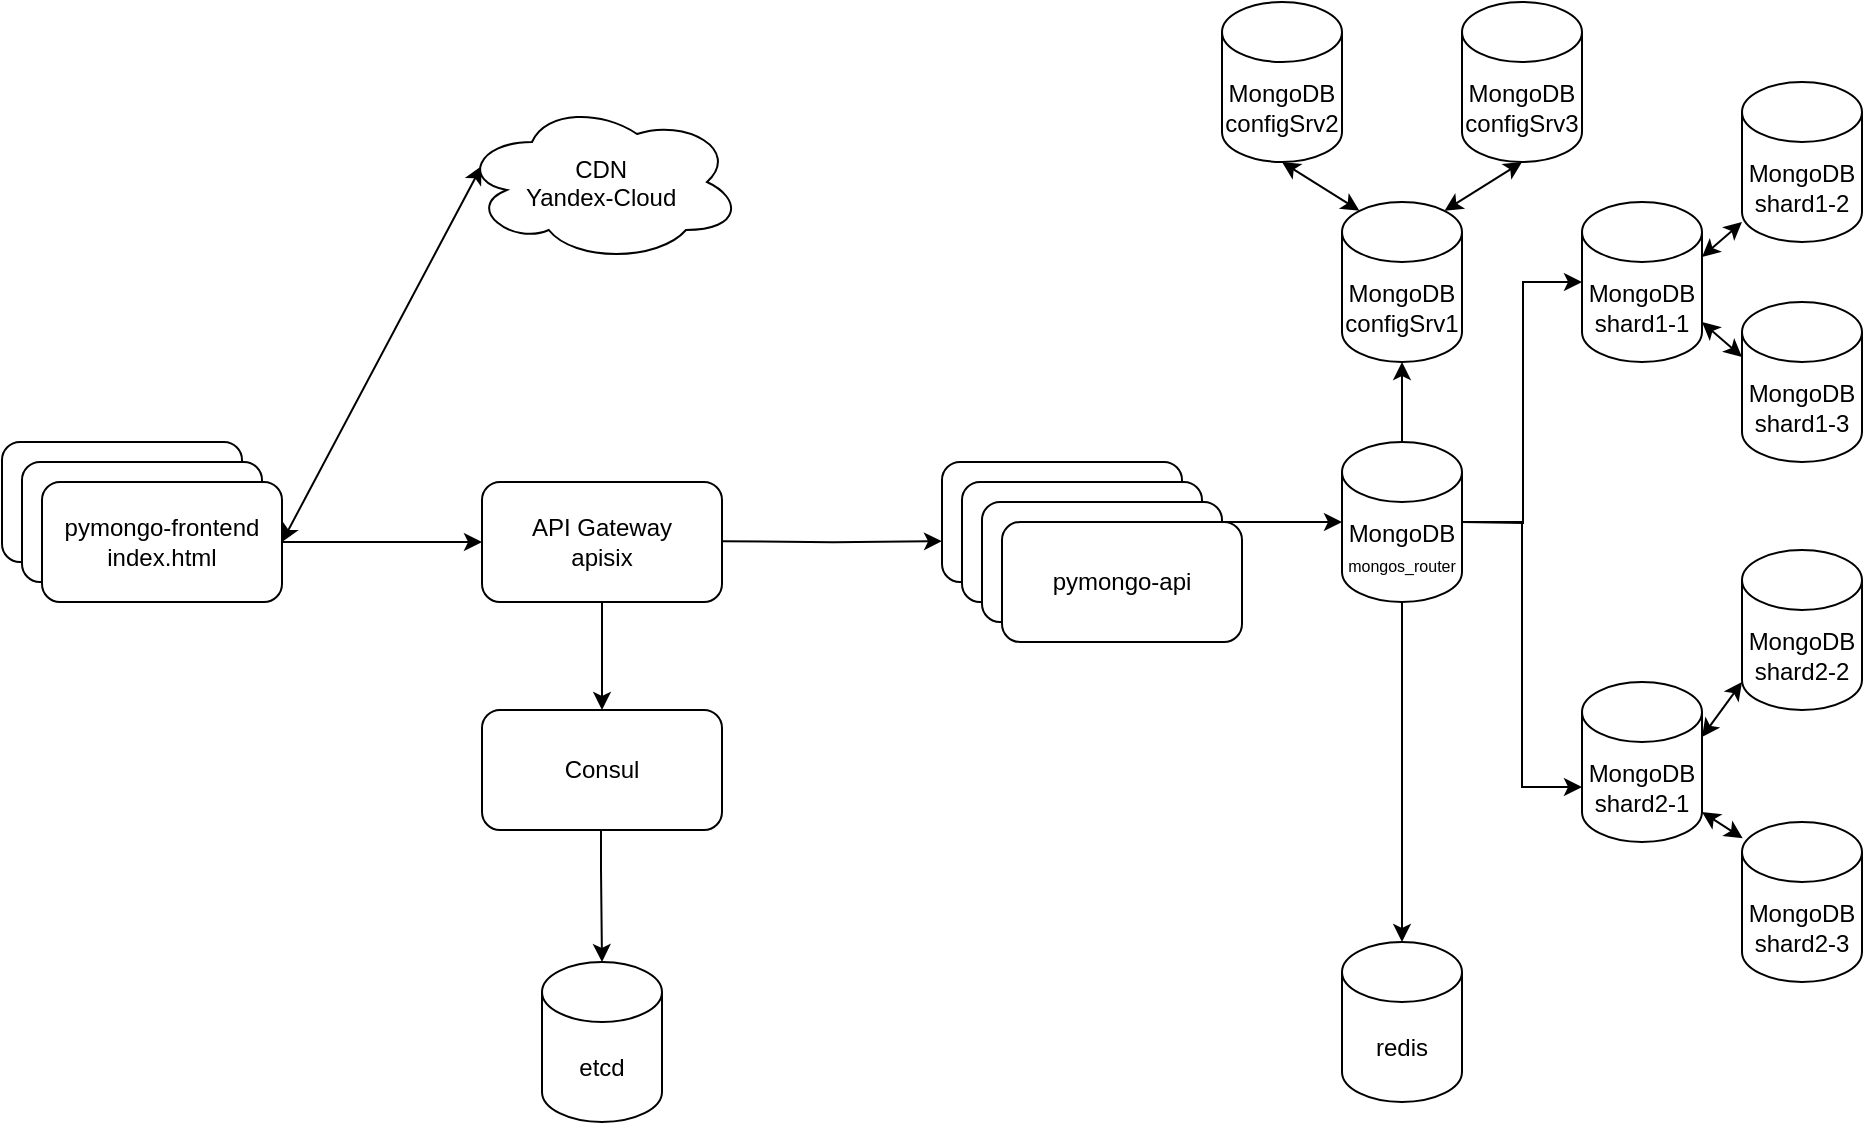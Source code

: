 <mxfile version="26.0.9" pages="6">
  <diagram name="CDN" id="Wh4pv0JTKAftWyQfJWub">
    <mxGraphModel dx="987" dy="585" grid="1" gridSize="10" guides="1" tooltips="1" connect="1" arrows="1" fold="1" page="1" pageScale="1" pageWidth="1169" pageHeight="827" math="0" shadow="0">
      <root>
        <mxCell id="M_vpcquvCH6vw9jncuj6-0" />
        <mxCell id="M_vpcquvCH6vw9jncuj6-1" parent="M_vpcquvCH6vw9jncuj6-0" />
        <mxCell id="M_vpcquvCH6vw9jncuj6-2" value="MongoDB&lt;div&gt;&lt;font style=&quot;font-size: 8px;&quot;&gt;mongos_router&lt;/font&gt;&lt;/div&gt;" style="shape=cylinder3;whiteSpace=wrap;html=1;boundedLbl=1;backgroundOutline=1;size=15;" vertex="1" parent="M_vpcquvCH6vw9jncuj6-1">
          <mxGeometry x="780" y="280" width="60" height="80" as="geometry" />
        </mxCell>
        <mxCell id="M_vpcquvCH6vw9jncuj6-3" value="pymongo-api" style="rounded=1;whiteSpace=wrap;html=1;" vertex="1" parent="M_vpcquvCH6vw9jncuj6-1">
          <mxGeometry x="580" y="290" width="120" height="60" as="geometry" />
        </mxCell>
        <mxCell id="M_vpcquvCH6vw9jncuj6-4" style="edgeStyle=orthogonalEdgeStyle;rounded=0;orthogonalLoop=1;jettySize=auto;html=1;exitX=1;exitY=0.5;exitDx=0;exitDy=0;entryX=0;entryY=0.5;entryDx=0;entryDy=0;entryPerimeter=0;" edge="1" parent="M_vpcquvCH6vw9jncuj6-1" source="M_vpcquvCH6vw9jncuj6-3" target="M_vpcquvCH6vw9jncuj6-2">
          <mxGeometry relative="1" as="geometry" />
        </mxCell>
        <mxCell id="M_vpcquvCH6vw9jncuj6-5" value="MongoDB&lt;div&gt;shard2-1&lt;/div&gt;" style="shape=cylinder3;whiteSpace=wrap;html=1;boundedLbl=1;backgroundOutline=1;size=15;" vertex="1" parent="M_vpcquvCH6vw9jncuj6-1">
          <mxGeometry x="900" y="400" width="60" height="80" as="geometry" />
        </mxCell>
        <mxCell id="M_vpcquvCH6vw9jncuj6-6" value="MongoDB&lt;div&gt;shard1-1&lt;/div&gt;" style="shape=cylinder3;whiteSpace=wrap;html=1;boundedLbl=1;backgroundOutline=1;size=15;" vertex="1" parent="M_vpcquvCH6vw9jncuj6-1">
          <mxGeometry x="900" y="160" width="60" height="80" as="geometry" />
        </mxCell>
        <mxCell id="M_vpcquvCH6vw9jncuj6-7" value="MongoDB&lt;div&gt;configSrv1&lt;/div&gt;" style="shape=cylinder3;whiteSpace=wrap;html=1;boundedLbl=1;backgroundOutline=1;size=15;" vertex="1" parent="M_vpcquvCH6vw9jncuj6-1">
          <mxGeometry x="780" y="160" width="60" height="80" as="geometry" />
        </mxCell>
        <mxCell id="M_vpcquvCH6vw9jncuj6-8" style="edgeStyle=orthogonalEdgeStyle;rounded=0;orthogonalLoop=1;jettySize=auto;html=1;exitX=1;exitY=0.5;exitDx=0;exitDy=0;entryX=0;entryY=0;entryDx=0;entryDy=52.5;entryPerimeter=0;exitPerimeter=0;" edge="1" parent="M_vpcquvCH6vw9jncuj6-1" source="M_vpcquvCH6vw9jncuj6-2" target="M_vpcquvCH6vw9jncuj6-5">
          <mxGeometry relative="1" as="geometry">
            <mxPoint x="830" y="334" as="sourcePoint" />
            <mxPoint x="910" y="334" as="targetPoint" />
          </mxGeometry>
        </mxCell>
        <mxCell id="M_vpcquvCH6vw9jncuj6-9" style="edgeStyle=orthogonalEdgeStyle;rounded=0;orthogonalLoop=1;jettySize=auto;html=1;exitX=1;exitY=0.5;exitDx=0;exitDy=0;entryX=0;entryY=0.5;entryDx=0;entryDy=0;entryPerimeter=0;exitPerimeter=0;" edge="1" parent="M_vpcquvCH6vw9jncuj6-1" target="M_vpcquvCH6vw9jncuj6-6">
          <mxGeometry relative="1" as="geometry">
            <mxPoint x="840" y="320" as="sourcePoint" />
            <mxPoint x="890" y="387" as="targetPoint" />
          </mxGeometry>
        </mxCell>
        <mxCell id="M_vpcquvCH6vw9jncuj6-10" style="edgeStyle=orthogonalEdgeStyle;rounded=0;orthogonalLoop=1;jettySize=auto;html=1;exitX=0.5;exitY=0;exitDx=0;exitDy=0;entryX=0.5;entryY=1;entryDx=0;entryDy=0;entryPerimeter=0;exitPerimeter=0;" edge="1" parent="M_vpcquvCH6vw9jncuj6-1" source="M_vpcquvCH6vw9jncuj6-2" target="M_vpcquvCH6vw9jncuj6-7">
          <mxGeometry relative="1" as="geometry">
            <mxPoint x="820" y="283" as="sourcePoint" />
            <mxPoint x="870" y="350" as="targetPoint" />
          </mxGeometry>
        </mxCell>
        <mxCell id="M_vpcquvCH6vw9jncuj6-11" value="MongoDB&lt;div&gt;shard1-2&lt;/div&gt;" style="shape=cylinder3;whiteSpace=wrap;html=1;boundedLbl=1;backgroundOutline=1;size=15;" vertex="1" parent="M_vpcquvCH6vw9jncuj6-1">
          <mxGeometry x="980" y="100" width="60" height="80" as="geometry" />
        </mxCell>
        <mxCell id="M_vpcquvCH6vw9jncuj6-12" value="MongoDB&lt;div&gt;shard1-3&lt;/div&gt;" style="shape=cylinder3;whiteSpace=wrap;html=1;boundedLbl=1;backgroundOutline=1;size=15;" vertex="1" parent="M_vpcquvCH6vw9jncuj6-1">
          <mxGeometry x="980" y="210" width="60" height="80" as="geometry" />
        </mxCell>
        <mxCell id="M_vpcquvCH6vw9jncuj6-13" value="MongoDB&lt;div&gt;shard2-2&lt;/div&gt;" style="shape=cylinder3;whiteSpace=wrap;html=1;boundedLbl=1;backgroundOutline=1;size=15;" vertex="1" parent="M_vpcquvCH6vw9jncuj6-1">
          <mxGeometry x="980" y="334" width="60" height="80" as="geometry" />
        </mxCell>
        <mxCell id="M_vpcquvCH6vw9jncuj6-14" value="MongoDB&lt;div&gt;shard2-3&lt;/div&gt;" style="shape=cylinder3;whiteSpace=wrap;html=1;boundedLbl=1;backgroundOutline=1;size=15;" vertex="1" parent="M_vpcquvCH6vw9jncuj6-1">
          <mxGeometry x="980" y="470" width="60" height="80" as="geometry" />
        </mxCell>
        <mxCell id="M_vpcquvCH6vw9jncuj6-15" value="MongoDB&lt;div&gt;configSrv2&lt;/div&gt;" style="shape=cylinder3;whiteSpace=wrap;html=1;boundedLbl=1;backgroundOutline=1;size=15;" vertex="1" parent="M_vpcquvCH6vw9jncuj6-1">
          <mxGeometry x="720" y="60" width="60" height="80" as="geometry" />
        </mxCell>
        <mxCell id="M_vpcquvCH6vw9jncuj6-16" value="MongoDB&lt;div&gt;configSrv3&lt;/div&gt;" style="shape=cylinder3;whiteSpace=wrap;html=1;boundedLbl=1;backgroundOutline=1;size=15;" vertex="1" parent="M_vpcquvCH6vw9jncuj6-1">
          <mxGeometry x="840" y="60" width="60" height="80" as="geometry" />
        </mxCell>
        <mxCell id="M_vpcquvCH6vw9jncuj6-17" value="" style="endArrow=classic;startArrow=classic;html=1;rounded=0;exitX=0.855;exitY=0;exitDx=0;exitDy=4.35;exitPerimeter=0;" edge="1" parent="M_vpcquvCH6vw9jncuj6-1" source="M_vpcquvCH6vw9jncuj6-7">
          <mxGeometry width="50" height="50" relative="1" as="geometry">
            <mxPoint x="820" y="190" as="sourcePoint" />
            <mxPoint x="870" y="140" as="targetPoint" />
          </mxGeometry>
        </mxCell>
        <mxCell id="M_vpcquvCH6vw9jncuj6-18" value="" style="endArrow=classic;startArrow=classic;html=1;rounded=0;exitX=0.145;exitY=0;exitDx=0;exitDy=4.35;exitPerimeter=0;" edge="1" parent="M_vpcquvCH6vw9jncuj6-1" source="M_vpcquvCH6vw9jncuj6-7">
          <mxGeometry width="50" height="50" relative="1" as="geometry">
            <mxPoint x="700" y="190" as="sourcePoint" />
            <mxPoint x="750" y="140" as="targetPoint" />
          </mxGeometry>
        </mxCell>
        <mxCell id="M_vpcquvCH6vw9jncuj6-19" value="" style="endArrow=classic;startArrow=classic;html=1;rounded=0;exitX=1;exitY=0;exitDx=0;exitDy=27.5;exitPerimeter=0;entryX=0;entryY=0.875;entryDx=0;entryDy=0;entryPerimeter=0;" edge="1" parent="M_vpcquvCH6vw9jncuj6-1" source="M_vpcquvCH6vw9jncuj6-6" target="M_vpcquvCH6vw9jncuj6-11">
          <mxGeometry width="50" height="50" relative="1" as="geometry">
            <mxPoint x="960" y="210" as="sourcePoint" />
            <mxPoint x="1010" y="160" as="targetPoint" />
          </mxGeometry>
        </mxCell>
        <mxCell id="M_vpcquvCH6vw9jncuj6-20" value="" style="endArrow=classic;startArrow=classic;html=1;rounded=0;exitX=0;exitY=0;exitDx=0;exitDy=27.5;exitPerimeter=0;" edge="1" parent="M_vpcquvCH6vw9jncuj6-1" source="M_vpcquvCH6vw9jncuj6-12">
          <mxGeometry width="50" height="50" relative="1" as="geometry">
            <mxPoint x="910" y="270" as="sourcePoint" />
            <mxPoint x="960" y="220" as="targetPoint" />
          </mxGeometry>
        </mxCell>
        <mxCell id="M_vpcquvCH6vw9jncuj6-21" value="" style="endArrow=classic;startArrow=classic;html=1;rounded=0;exitX=1;exitY=0;exitDx=0;exitDy=27.5;exitPerimeter=0;" edge="1" parent="M_vpcquvCH6vw9jncuj6-1" source="M_vpcquvCH6vw9jncuj6-5">
          <mxGeometry width="50" height="50" relative="1" as="geometry">
            <mxPoint x="930" y="450" as="sourcePoint" />
            <mxPoint x="980" y="400" as="targetPoint" />
          </mxGeometry>
        </mxCell>
        <mxCell id="M_vpcquvCH6vw9jncuj6-22" value="" style="endArrow=classic;startArrow=classic;html=1;rounded=0;exitX=0.006;exitY=0.102;exitDx=0;exitDy=0;exitPerimeter=0;entryX=1;entryY=1;entryDx=0;entryDy=-15;entryPerimeter=0;" edge="1" parent="M_vpcquvCH6vw9jncuj6-1" source="M_vpcquvCH6vw9jncuj6-14" target="M_vpcquvCH6vw9jncuj6-5">
          <mxGeometry width="50" height="50" relative="1" as="geometry">
            <mxPoint x="760" y="360" as="sourcePoint" />
            <mxPoint x="810" y="310" as="targetPoint" />
          </mxGeometry>
        </mxCell>
        <mxCell id="M_vpcquvCH6vw9jncuj6-23" value="redis" style="shape=cylinder3;whiteSpace=wrap;html=1;boundedLbl=1;backgroundOutline=1;size=15;" vertex="1" parent="M_vpcquvCH6vw9jncuj6-1">
          <mxGeometry x="780" y="530" width="60" height="80" as="geometry" />
        </mxCell>
        <mxCell id="M_vpcquvCH6vw9jncuj6-24" value="" style="endArrow=classic;html=1;rounded=0;entryX=0.5;entryY=0;entryDx=0;entryDy=0;entryPerimeter=0;exitX=0.5;exitY=1;exitDx=0;exitDy=0;exitPerimeter=0;" edge="1" parent="M_vpcquvCH6vw9jncuj6-1" source="M_vpcquvCH6vw9jncuj6-2" target="M_vpcquvCH6vw9jncuj6-23">
          <mxGeometry width="50" height="50" relative="1" as="geometry">
            <mxPoint x="730" y="350" as="sourcePoint" />
            <mxPoint x="780" y="300" as="targetPoint" />
          </mxGeometry>
        </mxCell>
        <mxCell id="M_vpcquvCH6vw9jncuj6-25" value="API Gateway&lt;div&gt;apisix&lt;/div&gt;" style="rounded=1;whiteSpace=wrap;html=1;" vertex="1" parent="M_vpcquvCH6vw9jncuj6-1">
          <mxGeometry x="350" y="300" width="120" height="60" as="geometry" />
        </mxCell>
        <mxCell id="M_vpcquvCH6vw9jncuj6-26" value="Consul" style="rounded=1;whiteSpace=wrap;html=1;" vertex="1" parent="M_vpcquvCH6vw9jncuj6-1">
          <mxGeometry x="350" y="414" width="120" height="60" as="geometry" />
        </mxCell>
        <mxCell id="M_vpcquvCH6vw9jncuj6-27" value="etcd" style="shape=cylinder3;whiteSpace=wrap;html=1;boundedLbl=1;backgroundOutline=1;size=15;" vertex="1" parent="M_vpcquvCH6vw9jncuj6-1">
          <mxGeometry x="380" y="540" width="60" height="80" as="geometry" />
        </mxCell>
        <mxCell id="M_vpcquvCH6vw9jncuj6-28" value="" style="endArrow=classic;html=1;rounded=0;entryX=0.5;entryY=0;entryDx=0;entryDy=0;exitX=0.5;exitY=1;exitDx=0;exitDy=0;" edge="1" parent="M_vpcquvCH6vw9jncuj6-1" source="M_vpcquvCH6vw9jncuj6-25" target="M_vpcquvCH6vw9jncuj6-26">
          <mxGeometry width="50" height="50" relative="1" as="geometry">
            <mxPoint x="400" y="360" as="sourcePoint" />
            <mxPoint x="450" y="300" as="targetPoint" />
            <Array as="points">
              <mxPoint x="410" y="370" />
            </Array>
          </mxGeometry>
        </mxCell>
        <mxCell id="M_vpcquvCH6vw9jncuj6-29" value="" style="endArrow=classic;html=1;rounded=0;exitX=0.5;exitY=1;exitDx=0;exitDy=0;entryX=0.5;entryY=0;entryDx=0;entryDy=0;entryPerimeter=0;" edge="1" parent="M_vpcquvCH6vw9jncuj6-1" target="M_vpcquvCH6vw9jncuj6-27">
          <mxGeometry width="50" height="50" relative="1" as="geometry">
            <mxPoint x="409.5" y="474" as="sourcePoint" />
            <mxPoint x="410" y="540" as="targetPoint" />
            <Array as="points">
              <mxPoint x="409.5" y="494" />
            </Array>
          </mxGeometry>
        </mxCell>
        <mxCell id="M_vpcquvCH6vw9jncuj6-30" style="edgeStyle=orthogonalEdgeStyle;rounded=0;orthogonalLoop=1;jettySize=auto;html=1;exitX=1;exitY=0.5;exitDx=0;exitDy=0;entryX=0;entryY=0.66;entryDx=0;entryDy=0;entryPerimeter=0;" edge="1" parent="M_vpcquvCH6vw9jncuj6-1" target="M_vpcquvCH6vw9jncuj6-3">
          <mxGeometry relative="1" as="geometry">
            <mxPoint x="470" y="329.58" as="sourcePoint" />
            <mxPoint x="550" y="329.58" as="targetPoint" />
          </mxGeometry>
        </mxCell>
        <mxCell id="M_vpcquvCH6vw9jncuj6-31" value="pymongo-api" style="rounded=1;whiteSpace=wrap;html=1;" vertex="1" parent="M_vpcquvCH6vw9jncuj6-1">
          <mxGeometry x="590" y="300" width="120" height="60" as="geometry" />
        </mxCell>
        <mxCell id="M_vpcquvCH6vw9jncuj6-32" value="pymongo-api" style="rounded=1;whiteSpace=wrap;html=1;" vertex="1" parent="M_vpcquvCH6vw9jncuj6-1">
          <mxGeometry x="600" y="310" width="120" height="60" as="geometry" />
        </mxCell>
        <mxCell id="M_vpcquvCH6vw9jncuj6-33" value="pymongo-api" style="rounded=1;whiteSpace=wrap;html=1;" vertex="1" parent="M_vpcquvCH6vw9jncuj6-1">
          <mxGeometry x="610" y="320" width="120" height="60" as="geometry" />
        </mxCell>
        <mxCell id="wjGynlQVAQlXT2TAeB5_-0" value="pymongo-frontend&lt;div&gt;index.html&lt;/div&gt;" style="rounded=1;whiteSpace=wrap;html=1;" vertex="1" parent="M_vpcquvCH6vw9jncuj6-1">
          <mxGeometry x="110" y="280" width="120" height="60" as="geometry" />
        </mxCell>
        <mxCell id="wjGynlQVAQlXT2TAeB5_-1" value="pymongo-frontend&lt;div&gt;index.html&lt;/div&gt;" style="rounded=1;whiteSpace=wrap;html=1;" vertex="1" parent="M_vpcquvCH6vw9jncuj6-1">
          <mxGeometry x="120" y="290" width="120" height="60" as="geometry" />
        </mxCell>
        <mxCell id="wjGynlQVAQlXT2TAeB5_-2" value="pymongo-frontend&lt;div&gt;index.html&lt;/div&gt;" style="rounded=1;whiteSpace=wrap;html=1;" vertex="1" parent="M_vpcquvCH6vw9jncuj6-1">
          <mxGeometry x="130" y="300" width="120" height="60" as="geometry" />
        </mxCell>
        <mxCell id="wjGynlQVAQlXT2TAeB5_-4" value="" style="endArrow=classic;html=1;rounded=0;exitX=1;exitY=0.5;exitDx=0;exitDy=0;entryX=0;entryY=0.5;entryDx=0;entryDy=0;" edge="1" parent="M_vpcquvCH6vw9jncuj6-1" source="wjGynlQVAQlXT2TAeB5_-2" target="M_vpcquvCH6vw9jncuj6-25">
          <mxGeometry width="50" height="50" relative="1" as="geometry">
            <mxPoint x="460" y="340" as="sourcePoint" />
            <mxPoint x="510" y="290" as="targetPoint" />
          </mxGeometry>
        </mxCell>
        <mxCell id="wjGynlQVAQlXT2TAeB5_-5" value="" style="endArrow=classic;startArrow=classic;html=1;rounded=0;exitX=1;exitY=0.5;exitDx=0;exitDy=0;entryX=0.07;entryY=0.4;entryDx=0;entryDy=0;entryPerimeter=0;" edge="1" parent="M_vpcquvCH6vw9jncuj6-1" source="wjGynlQVAQlXT2TAeB5_-2" target="wjGynlQVAQlXT2TAeB5_-3">
          <mxGeometry width="50" height="50" relative="1" as="geometry">
            <mxPoint x="460" y="340" as="sourcePoint" />
            <mxPoint x="510" y="290" as="targetPoint" />
          </mxGeometry>
        </mxCell>
        <mxCell id="wjGynlQVAQlXT2TAeB5_-7" value="" style="group" vertex="1" connectable="0" parent="M_vpcquvCH6vw9jncuj6-1">
          <mxGeometry x="340" y="110" width="140" height="80" as="geometry" />
        </mxCell>
        <mxCell id="wjGynlQVAQlXT2TAeB5_-3" value="" style="ellipse;shape=cloud;whiteSpace=wrap;html=1;" vertex="1" parent="wjGynlQVAQlXT2TAeB5_-7">
          <mxGeometry width="140" height="80" as="geometry" />
        </mxCell>
        <UserObject label="&lt;div style=&quot;text-align: center;&quot;&gt;&lt;span style=&quot;background-color: transparent; color: light-dark(rgb(0, 0, 0), rgb(255, 255, 255));&quot;&gt;CDN&lt;/span&gt;&lt;/div&gt;&lt;div style=&quot;text-align: center;&quot;&gt;&lt;span style=&quot;background-color: transparent; color: light-dark(rgb(0, 0, 0), rgb(255, 255, 255));&quot;&gt;Yandex-Cloud&lt;/span&gt;&lt;/div&gt;" link="&lt;span style=&quot;color: rgb(0, 0, 0); font-family: Helvetica; font-size: 12px; font-style: normal; font-variant-ligatures: normal; font-variant-caps: normal; font-weight: 400; letter-spacing: normal; orphans: 2; text-align: center; text-indent: 0px; text-transform: none; widows: 2; word-spacing: 0px; -webkit-text-stroke-width: 0px; white-space: normal; background-color: rgb(251, 251, 251); text-decoration-thickness: initial; text-decoration-style: initial; text-decoration-color: initial; display: inline !important; float: none;&quot;&gt;pymongo-frontend&lt;/span&gt;&lt;div style=&quot;forced-color-adjust: none; color: rgb(0, 0, 0); font-family: Helvetica; font-size: 12px; font-style: normal; font-variant-ligatures: normal; font-variant-caps: normal; font-weight: 400; letter-spacing: normal; orphans: 2; text-align: center; text-indent: 0px; text-transform: none; widows: 2; word-spacing: 0px; -webkit-text-stroke-width: 0px; white-space: normal; background-color: rgb(251, 251, 251); text-decoration-thickness: initial; text-decoration-style: initial; text-decoration-color: initial;&quot;&gt;index.html&lt;/div&gt;" id="wjGynlQVAQlXT2TAeB5_-6">
          <mxCell style="text;whiteSpace=wrap;html=1;" vertex="1" parent="wjGynlQVAQlXT2TAeB5_-7">
            <mxGeometry x="30" y="20" width="80" height="40" as="geometry" />
          </mxCell>
        </UserObject>
      </root>
    </mxGraphModel>
  </diagram>
  <diagram name="Service Discovery" id="_5Rs3kJksVmh_AKHZ-GS">
    <mxGraphModel dx="863" dy="512" grid="1" gridSize="10" guides="1" tooltips="1" connect="1" arrows="1" fold="1" page="1" pageScale="1" pageWidth="1169" pageHeight="827" math="0" shadow="0">
      <root>
        <mxCell id="-PUA_04Tipyhy5z-k6bV-0" />
        <mxCell id="-PUA_04Tipyhy5z-k6bV-1" parent="-PUA_04Tipyhy5z-k6bV-0" />
        <mxCell id="-PUA_04Tipyhy5z-k6bV-2" value="MongoDB&lt;div&gt;&lt;font style=&quot;font-size: 8px;&quot;&gt;mongos_router&lt;/font&gt;&lt;/div&gt;" style="shape=cylinder3;whiteSpace=wrap;html=1;boundedLbl=1;backgroundOutline=1;size=15;" vertex="1" parent="-PUA_04Tipyhy5z-k6bV-1">
          <mxGeometry x="560" y="280" width="60" height="80" as="geometry" />
        </mxCell>
        <mxCell id="-PUA_04Tipyhy5z-k6bV-3" value="pymongo-api" style="rounded=1;whiteSpace=wrap;html=1;" vertex="1" parent="-PUA_04Tipyhy5z-k6bV-1">
          <mxGeometry x="360" y="290" width="120" height="60" as="geometry" />
        </mxCell>
        <mxCell id="-PUA_04Tipyhy5z-k6bV-4" style="edgeStyle=orthogonalEdgeStyle;rounded=0;orthogonalLoop=1;jettySize=auto;html=1;exitX=1;exitY=0.5;exitDx=0;exitDy=0;entryX=0;entryY=0.5;entryDx=0;entryDy=0;entryPerimeter=0;" edge="1" parent="-PUA_04Tipyhy5z-k6bV-1" source="-PUA_04Tipyhy5z-k6bV-3" target="-PUA_04Tipyhy5z-k6bV-2">
          <mxGeometry relative="1" as="geometry" />
        </mxCell>
        <mxCell id="-PUA_04Tipyhy5z-k6bV-5" value="MongoDB&lt;div&gt;shard2-1&lt;/div&gt;" style="shape=cylinder3;whiteSpace=wrap;html=1;boundedLbl=1;backgroundOutline=1;size=15;" vertex="1" parent="-PUA_04Tipyhy5z-k6bV-1">
          <mxGeometry x="680" y="400" width="60" height="80" as="geometry" />
        </mxCell>
        <mxCell id="-PUA_04Tipyhy5z-k6bV-6" value="MongoDB&lt;div&gt;shard1-1&lt;/div&gt;" style="shape=cylinder3;whiteSpace=wrap;html=1;boundedLbl=1;backgroundOutline=1;size=15;" vertex="1" parent="-PUA_04Tipyhy5z-k6bV-1">
          <mxGeometry x="680" y="160" width="60" height="80" as="geometry" />
        </mxCell>
        <mxCell id="-PUA_04Tipyhy5z-k6bV-7" value="MongoDB&lt;div&gt;configSrv1&lt;/div&gt;" style="shape=cylinder3;whiteSpace=wrap;html=1;boundedLbl=1;backgroundOutline=1;size=15;" vertex="1" parent="-PUA_04Tipyhy5z-k6bV-1">
          <mxGeometry x="560" y="160" width="60" height="80" as="geometry" />
        </mxCell>
        <mxCell id="-PUA_04Tipyhy5z-k6bV-8" style="edgeStyle=orthogonalEdgeStyle;rounded=0;orthogonalLoop=1;jettySize=auto;html=1;exitX=1;exitY=0.5;exitDx=0;exitDy=0;entryX=0;entryY=0;entryDx=0;entryDy=52.5;entryPerimeter=0;exitPerimeter=0;" edge="1" parent="-PUA_04Tipyhy5z-k6bV-1" source="-PUA_04Tipyhy5z-k6bV-2" target="-PUA_04Tipyhy5z-k6bV-5">
          <mxGeometry relative="1" as="geometry">
            <mxPoint x="610" y="334" as="sourcePoint" />
            <mxPoint x="690" y="334" as="targetPoint" />
          </mxGeometry>
        </mxCell>
        <mxCell id="-PUA_04Tipyhy5z-k6bV-9" style="edgeStyle=orthogonalEdgeStyle;rounded=0;orthogonalLoop=1;jettySize=auto;html=1;exitX=1;exitY=0.5;exitDx=0;exitDy=0;entryX=0;entryY=0.5;entryDx=0;entryDy=0;entryPerimeter=0;exitPerimeter=0;" edge="1" parent="-PUA_04Tipyhy5z-k6bV-1" target="-PUA_04Tipyhy5z-k6bV-6">
          <mxGeometry relative="1" as="geometry">
            <mxPoint x="620" y="320" as="sourcePoint" />
            <mxPoint x="670" y="387" as="targetPoint" />
          </mxGeometry>
        </mxCell>
        <mxCell id="-PUA_04Tipyhy5z-k6bV-10" style="edgeStyle=orthogonalEdgeStyle;rounded=0;orthogonalLoop=1;jettySize=auto;html=1;exitX=0.5;exitY=0;exitDx=0;exitDy=0;entryX=0.5;entryY=1;entryDx=0;entryDy=0;entryPerimeter=0;exitPerimeter=0;" edge="1" parent="-PUA_04Tipyhy5z-k6bV-1" source="-PUA_04Tipyhy5z-k6bV-2" target="-PUA_04Tipyhy5z-k6bV-7">
          <mxGeometry relative="1" as="geometry">
            <mxPoint x="600" y="283" as="sourcePoint" />
            <mxPoint x="650" y="350" as="targetPoint" />
          </mxGeometry>
        </mxCell>
        <mxCell id="-PUA_04Tipyhy5z-k6bV-11" value="MongoDB&lt;div&gt;shard1-2&lt;/div&gt;" style="shape=cylinder3;whiteSpace=wrap;html=1;boundedLbl=1;backgroundOutline=1;size=15;" vertex="1" parent="-PUA_04Tipyhy5z-k6bV-1">
          <mxGeometry x="760" y="100" width="60" height="80" as="geometry" />
        </mxCell>
        <mxCell id="-PUA_04Tipyhy5z-k6bV-12" value="MongoDB&lt;div&gt;shard1-3&lt;/div&gt;" style="shape=cylinder3;whiteSpace=wrap;html=1;boundedLbl=1;backgroundOutline=1;size=15;" vertex="1" parent="-PUA_04Tipyhy5z-k6bV-1">
          <mxGeometry x="760" y="210" width="60" height="80" as="geometry" />
        </mxCell>
        <mxCell id="-PUA_04Tipyhy5z-k6bV-13" value="MongoDB&lt;div&gt;shard2-2&lt;/div&gt;" style="shape=cylinder3;whiteSpace=wrap;html=1;boundedLbl=1;backgroundOutline=1;size=15;" vertex="1" parent="-PUA_04Tipyhy5z-k6bV-1">
          <mxGeometry x="760" y="334" width="60" height="80" as="geometry" />
        </mxCell>
        <mxCell id="-PUA_04Tipyhy5z-k6bV-14" value="MongoDB&lt;div&gt;shard2-3&lt;/div&gt;" style="shape=cylinder3;whiteSpace=wrap;html=1;boundedLbl=1;backgroundOutline=1;size=15;" vertex="1" parent="-PUA_04Tipyhy5z-k6bV-1">
          <mxGeometry x="760" y="470" width="60" height="80" as="geometry" />
        </mxCell>
        <mxCell id="-PUA_04Tipyhy5z-k6bV-15" value="MongoDB&lt;div&gt;configSrv2&lt;/div&gt;" style="shape=cylinder3;whiteSpace=wrap;html=1;boundedLbl=1;backgroundOutline=1;size=15;" vertex="1" parent="-PUA_04Tipyhy5z-k6bV-1">
          <mxGeometry x="500" y="60" width="60" height="80" as="geometry" />
        </mxCell>
        <mxCell id="-PUA_04Tipyhy5z-k6bV-16" value="MongoDB&lt;div&gt;configSrv3&lt;/div&gt;" style="shape=cylinder3;whiteSpace=wrap;html=1;boundedLbl=1;backgroundOutline=1;size=15;" vertex="1" parent="-PUA_04Tipyhy5z-k6bV-1">
          <mxGeometry x="620" y="60" width="60" height="80" as="geometry" />
        </mxCell>
        <mxCell id="-PUA_04Tipyhy5z-k6bV-17" value="" style="endArrow=classic;startArrow=classic;html=1;rounded=0;exitX=0.855;exitY=0;exitDx=0;exitDy=4.35;exitPerimeter=0;" edge="1" parent="-PUA_04Tipyhy5z-k6bV-1" source="-PUA_04Tipyhy5z-k6bV-7">
          <mxGeometry width="50" height="50" relative="1" as="geometry">
            <mxPoint x="600" y="190" as="sourcePoint" />
            <mxPoint x="650" y="140" as="targetPoint" />
          </mxGeometry>
        </mxCell>
        <mxCell id="-PUA_04Tipyhy5z-k6bV-18" value="" style="endArrow=classic;startArrow=classic;html=1;rounded=0;exitX=0.145;exitY=0;exitDx=0;exitDy=4.35;exitPerimeter=0;" edge="1" parent="-PUA_04Tipyhy5z-k6bV-1" source="-PUA_04Tipyhy5z-k6bV-7">
          <mxGeometry width="50" height="50" relative="1" as="geometry">
            <mxPoint x="480" y="190" as="sourcePoint" />
            <mxPoint x="530" y="140" as="targetPoint" />
          </mxGeometry>
        </mxCell>
        <mxCell id="-PUA_04Tipyhy5z-k6bV-19" value="" style="endArrow=classic;startArrow=classic;html=1;rounded=0;exitX=1;exitY=0;exitDx=0;exitDy=27.5;exitPerimeter=0;entryX=0;entryY=0.875;entryDx=0;entryDy=0;entryPerimeter=0;" edge="1" parent="-PUA_04Tipyhy5z-k6bV-1" source="-PUA_04Tipyhy5z-k6bV-6" target="-PUA_04Tipyhy5z-k6bV-11">
          <mxGeometry width="50" height="50" relative="1" as="geometry">
            <mxPoint x="740" y="210" as="sourcePoint" />
            <mxPoint x="790" y="160" as="targetPoint" />
          </mxGeometry>
        </mxCell>
        <mxCell id="-PUA_04Tipyhy5z-k6bV-20" value="" style="endArrow=classic;startArrow=classic;html=1;rounded=0;exitX=0;exitY=0;exitDx=0;exitDy=27.5;exitPerimeter=0;" edge="1" parent="-PUA_04Tipyhy5z-k6bV-1" source="-PUA_04Tipyhy5z-k6bV-12">
          <mxGeometry width="50" height="50" relative="1" as="geometry">
            <mxPoint x="690" y="270" as="sourcePoint" />
            <mxPoint x="740" y="220" as="targetPoint" />
          </mxGeometry>
        </mxCell>
        <mxCell id="-PUA_04Tipyhy5z-k6bV-21" value="" style="endArrow=classic;startArrow=classic;html=1;rounded=0;exitX=1;exitY=0;exitDx=0;exitDy=27.5;exitPerimeter=0;" edge="1" parent="-PUA_04Tipyhy5z-k6bV-1" source="-PUA_04Tipyhy5z-k6bV-5">
          <mxGeometry width="50" height="50" relative="1" as="geometry">
            <mxPoint x="710" y="450" as="sourcePoint" />
            <mxPoint x="760" y="400" as="targetPoint" />
          </mxGeometry>
        </mxCell>
        <mxCell id="-PUA_04Tipyhy5z-k6bV-22" value="" style="endArrow=classic;startArrow=classic;html=1;rounded=0;exitX=0.006;exitY=0.102;exitDx=0;exitDy=0;exitPerimeter=0;entryX=1;entryY=1;entryDx=0;entryDy=-15;entryPerimeter=0;" edge="1" parent="-PUA_04Tipyhy5z-k6bV-1" source="-PUA_04Tipyhy5z-k6bV-14" target="-PUA_04Tipyhy5z-k6bV-5">
          <mxGeometry width="50" height="50" relative="1" as="geometry">
            <mxPoint x="540" y="360" as="sourcePoint" />
            <mxPoint x="590" y="310" as="targetPoint" />
          </mxGeometry>
        </mxCell>
        <mxCell id="-PUA_04Tipyhy5z-k6bV-23" value="redis" style="shape=cylinder3;whiteSpace=wrap;html=1;boundedLbl=1;backgroundOutline=1;size=15;" vertex="1" parent="-PUA_04Tipyhy5z-k6bV-1">
          <mxGeometry x="560" y="530" width="60" height="80" as="geometry" />
        </mxCell>
        <mxCell id="-PUA_04Tipyhy5z-k6bV-24" value="" style="endArrow=classic;html=1;rounded=0;entryX=0.5;entryY=0;entryDx=0;entryDy=0;entryPerimeter=0;exitX=0.5;exitY=1;exitDx=0;exitDy=0;exitPerimeter=0;" edge="1" parent="-PUA_04Tipyhy5z-k6bV-1" source="-PUA_04Tipyhy5z-k6bV-2" target="-PUA_04Tipyhy5z-k6bV-23">
          <mxGeometry width="50" height="50" relative="1" as="geometry">
            <mxPoint x="510" y="350" as="sourcePoint" />
            <mxPoint x="560" y="300" as="targetPoint" />
          </mxGeometry>
        </mxCell>
        <mxCell id="vRYMN1y86PATM7v1Qg3P-0" value="API Gateway&lt;div&gt;apisix&lt;/div&gt;" style="rounded=1;whiteSpace=wrap;html=1;" vertex="1" parent="-PUA_04Tipyhy5z-k6bV-1">
          <mxGeometry x="130" y="300" width="120" height="60" as="geometry" />
        </mxCell>
        <mxCell id="vRYMN1y86PATM7v1Qg3P-1" value="Consul" style="rounded=1;whiteSpace=wrap;html=1;" vertex="1" parent="-PUA_04Tipyhy5z-k6bV-1">
          <mxGeometry x="130" y="414" width="120" height="60" as="geometry" />
        </mxCell>
        <mxCell id="vRYMN1y86PATM7v1Qg3P-3" value="etcd" style="shape=cylinder3;whiteSpace=wrap;html=1;boundedLbl=1;backgroundOutline=1;size=15;" vertex="1" parent="-PUA_04Tipyhy5z-k6bV-1">
          <mxGeometry x="160" y="540" width="60" height="80" as="geometry" />
        </mxCell>
        <mxCell id="vRYMN1y86PATM7v1Qg3P-4" value="" style="endArrow=classic;html=1;rounded=0;entryX=0.5;entryY=0;entryDx=0;entryDy=0;exitX=0.5;exitY=1;exitDx=0;exitDy=0;" edge="1" parent="-PUA_04Tipyhy5z-k6bV-1" source="vRYMN1y86PATM7v1Qg3P-0" target="vRYMN1y86PATM7v1Qg3P-1">
          <mxGeometry width="50" height="50" relative="1" as="geometry">
            <mxPoint x="180" y="360" as="sourcePoint" />
            <mxPoint x="230" y="300" as="targetPoint" />
            <Array as="points">
              <mxPoint x="190" y="370" />
            </Array>
          </mxGeometry>
        </mxCell>
        <mxCell id="vRYMN1y86PATM7v1Qg3P-5" value="" style="endArrow=classic;html=1;rounded=0;exitX=0.5;exitY=1;exitDx=0;exitDy=0;entryX=0.5;entryY=0;entryDx=0;entryDy=0;entryPerimeter=0;" edge="1" parent="-PUA_04Tipyhy5z-k6bV-1" target="vRYMN1y86PATM7v1Qg3P-3">
          <mxGeometry width="50" height="50" relative="1" as="geometry">
            <mxPoint x="189.5" y="474" as="sourcePoint" />
            <mxPoint x="190" y="540" as="targetPoint" />
            <Array as="points">
              <mxPoint x="189.5" y="494" />
            </Array>
          </mxGeometry>
        </mxCell>
        <mxCell id="vRYMN1y86PATM7v1Qg3P-6" style="edgeStyle=orthogonalEdgeStyle;rounded=0;orthogonalLoop=1;jettySize=auto;html=1;exitX=1;exitY=0.5;exitDx=0;exitDy=0;entryX=0;entryY=0.66;entryDx=0;entryDy=0;entryPerimeter=0;" edge="1" parent="-PUA_04Tipyhy5z-k6bV-1" target="-PUA_04Tipyhy5z-k6bV-3">
          <mxGeometry relative="1" as="geometry">
            <mxPoint x="250" y="329.58" as="sourcePoint" />
            <mxPoint x="330" y="329.58" as="targetPoint" />
          </mxGeometry>
        </mxCell>
        <mxCell id="vRYMN1y86PATM7v1Qg3P-7" value="pymongo-api" style="rounded=1;whiteSpace=wrap;html=1;" vertex="1" parent="-PUA_04Tipyhy5z-k6bV-1">
          <mxGeometry x="370" y="300" width="120" height="60" as="geometry" />
        </mxCell>
        <mxCell id="vRYMN1y86PATM7v1Qg3P-8" value="pymongo-api" style="rounded=1;whiteSpace=wrap;html=1;" vertex="1" parent="-PUA_04Tipyhy5z-k6bV-1">
          <mxGeometry x="380" y="310" width="120" height="60" as="geometry" />
        </mxCell>
        <mxCell id="vRYMN1y86PATM7v1Qg3P-9" value="pymongo-api" style="rounded=1;whiteSpace=wrap;html=1;" vertex="1" parent="-PUA_04Tipyhy5z-k6bV-1">
          <mxGeometry x="390" y="320" width="120" height="60" as="geometry" />
        </mxCell>
      </root>
    </mxGraphModel>
  </diagram>
  <diagram name="sharding+replica+cache" id="j2NIFTEPr7IfbGyqnDDj">
    <mxGraphModel dx="600" dy="359" grid="1" gridSize="10" guides="1" tooltips="1" connect="1" arrows="1" fold="1" page="1" pageScale="1" pageWidth="1169" pageHeight="827" math="0" shadow="0">
      <root>
        <mxCell id="_dbxYW1ZDYY3b-8lYSyd-0" />
        <mxCell id="_dbxYW1ZDYY3b-8lYSyd-1" parent="_dbxYW1ZDYY3b-8lYSyd-0" />
        <mxCell id="_dbxYW1ZDYY3b-8lYSyd-2" value="MongoDB&lt;div&gt;&lt;font style=&quot;font-size: 8px;&quot;&gt;mongos_router&lt;/font&gt;&lt;/div&gt;" style="shape=cylinder3;whiteSpace=wrap;html=1;boundedLbl=1;backgroundOutline=1;size=15;" parent="_dbxYW1ZDYY3b-8lYSyd-1" vertex="1">
          <mxGeometry x="560" y="280" width="60" height="80" as="geometry" />
        </mxCell>
        <mxCell id="_dbxYW1ZDYY3b-8lYSyd-3" value="pymongo-api" style="rounded=1;whiteSpace=wrap;html=1;" parent="_dbxYW1ZDYY3b-8lYSyd-1" vertex="1">
          <mxGeometry x="360" y="290" width="120" height="60" as="geometry" />
        </mxCell>
        <mxCell id="_dbxYW1ZDYY3b-8lYSyd-4" style="edgeStyle=orthogonalEdgeStyle;rounded=0;orthogonalLoop=1;jettySize=auto;html=1;exitX=1;exitY=0.5;exitDx=0;exitDy=0;entryX=0;entryY=0.5;entryDx=0;entryDy=0;entryPerimeter=0;" parent="_dbxYW1ZDYY3b-8lYSyd-1" source="_dbxYW1ZDYY3b-8lYSyd-3" target="_dbxYW1ZDYY3b-8lYSyd-2" edge="1">
          <mxGeometry relative="1" as="geometry" />
        </mxCell>
        <mxCell id="_dbxYW1ZDYY3b-8lYSyd-5" value="MongoDB&lt;div&gt;shard2-1&lt;/div&gt;" style="shape=cylinder3;whiteSpace=wrap;html=1;boundedLbl=1;backgroundOutline=1;size=15;" parent="_dbxYW1ZDYY3b-8lYSyd-1" vertex="1">
          <mxGeometry x="680" y="400" width="60" height="80" as="geometry" />
        </mxCell>
        <mxCell id="_dbxYW1ZDYY3b-8lYSyd-6" value="MongoDB&lt;div&gt;shard1-1&lt;/div&gt;" style="shape=cylinder3;whiteSpace=wrap;html=1;boundedLbl=1;backgroundOutline=1;size=15;" parent="_dbxYW1ZDYY3b-8lYSyd-1" vertex="1">
          <mxGeometry x="680" y="160" width="60" height="80" as="geometry" />
        </mxCell>
        <mxCell id="_dbxYW1ZDYY3b-8lYSyd-7" value="MongoDB&lt;div&gt;configSrv1&lt;/div&gt;" style="shape=cylinder3;whiteSpace=wrap;html=1;boundedLbl=1;backgroundOutline=1;size=15;" parent="_dbxYW1ZDYY3b-8lYSyd-1" vertex="1">
          <mxGeometry x="560" y="160" width="60" height="80" as="geometry" />
        </mxCell>
        <mxCell id="_dbxYW1ZDYY3b-8lYSyd-8" style="edgeStyle=orthogonalEdgeStyle;rounded=0;orthogonalLoop=1;jettySize=auto;html=1;exitX=1;exitY=0.5;exitDx=0;exitDy=0;entryX=0;entryY=0;entryDx=0;entryDy=52.5;entryPerimeter=0;exitPerimeter=0;" parent="_dbxYW1ZDYY3b-8lYSyd-1" source="_dbxYW1ZDYY3b-8lYSyd-2" target="_dbxYW1ZDYY3b-8lYSyd-5" edge="1">
          <mxGeometry relative="1" as="geometry">
            <mxPoint x="610" y="334" as="sourcePoint" />
            <mxPoint x="690" y="334" as="targetPoint" />
          </mxGeometry>
        </mxCell>
        <mxCell id="_dbxYW1ZDYY3b-8lYSyd-9" style="edgeStyle=orthogonalEdgeStyle;rounded=0;orthogonalLoop=1;jettySize=auto;html=1;exitX=1;exitY=0.5;exitDx=0;exitDy=0;entryX=0;entryY=0.5;entryDx=0;entryDy=0;entryPerimeter=0;exitPerimeter=0;" parent="_dbxYW1ZDYY3b-8lYSyd-1" target="_dbxYW1ZDYY3b-8lYSyd-6" edge="1">
          <mxGeometry relative="1" as="geometry">
            <mxPoint x="620" y="320" as="sourcePoint" />
            <mxPoint x="670" y="387" as="targetPoint" />
          </mxGeometry>
        </mxCell>
        <mxCell id="_dbxYW1ZDYY3b-8lYSyd-10" style="edgeStyle=orthogonalEdgeStyle;rounded=0;orthogonalLoop=1;jettySize=auto;html=1;exitX=0.5;exitY=0;exitDx=0;exitDy=0;entryX=0.5;entryY=1;entryDx=0;entryDy=0;entryPerimeter=0;exitPerimeter=0;" parent="_dbxYW1ZDYY3b-8lYSyd-1" source="_dbxYW1ZDYY3b-8lYSyd-2" target="_dbxYW1ZDYY3b-8lYSyd-7" edge="1">
          <mxGeometry relative="1" as="geometry">
            <mxPoint x="600" y="283" as="sourcePoint" />
            <mxPoint x="650" y="350" as="targetPoint" />
          </mxGeometry>
        </mxCell>
        <mxCell id="_dbxYW1ZDYY3b-8lYSyd-11" value="MongoDB&lt;div&gt;shard1-2&lt;/div&gt;" style="shape=cylinder3;whiteSpace=wrap;html=1;boundedLbl=1;backgroundOutline=1;size=15;" parent="_dbxYW1ZDYY3b-8lYSyd-1" vertex="1">
          <mxGeometry x="760" y="100" width="60" height="80" as="geometry" />
        </mxCell>
        <mxCell id="_dbxYW1ZDYY3b-8lYSyd-12" value="MongoDB&lt;div&gt;shard1-3&lt;/div&gt;" style="shape=cylinder3;whiteSpace=wrap;html=1;boundedLbl=1;backgroundOutline=1;size=15;" parent="_dbxYW1ZDYY3b-8lYSyd-1" vertex="1">
          <mxGeometry x="760" y="210" width="60" height="80" as="geometry" />
        </mxCell>
        <mxCell id="_dbxYW1ZDYY3b-8lYSyd-13" value="MongoDB&lt;div&gt;shard2-2&lt;/div&gt;" style="shape=cylinder3;whiteSpace=wrap;html=1;boundedLbl=1;backgroundOutline=1;size=15;" parent="_dbxYW1ZDYY3b-8lYSyd-1" vertex="1">
          <mxGeometry x="760" y="334" width="60" height="80" as="geometry" />
        </mxCell>
        <mxCell id="_dbxYW1ZDYY3b-8lYSyd-14" value="MongoDB&lt;div&gt;shard2-3&lt;/div&gt;" style="shape=cylinder3;whiteSpace=wrap;html=1;boundedLbl=1;backgroundOutline=1;size=15;" parent="_dbxYW1ZDYY3b-8lYSyd-1" vertex="1">
          <mxGeometry x="760" y="470" width="60" height="80" as="geometry" />
        </mxCell>
        <mxCell id="_dbxYW1ZDYY3b-8lYSyd-15" value="MongoDB&lt;div&gt;configSrv2&lt;/div&gt;" style="shape=cylinder3;whiteSpace=wrap;html=1;boundedLbl=1;backgroundOutline=1;size=15;" parent="_dbxYW1ZDYY3b-8lYSyd-1" vertex="1">
          <mxGeometry x="500" y="60" width="60" height="80" as="geometry" />
        </mxCell>
        <mxCell id="_dbxYW1ZDYY3b-8lYSyd-16" value="MongoDB&lt;div&gt;configSrv3&lt;/div&gt;" style="shape=cylinder3;whiteSpace=wrap;html=1;boundedLbl=1;backgroundOutline=1;size=15;" parent="_dbxYW1ZDYY3b-8lYSyd-1" vertex="1">
          <mxGeometry x="620" y="60" width="60" height="80" as="geometry" />
        </mxCell>
        <mxCell id="_dbxYW1ZDYY3b-8lYSyd-17" value="" style="endArrow=classic;startArrow=classic;html=1;rounded=0;exitX=0.855;exitY=0;exitDx=0;exitDy=4.35;exitPerimeter=0;" parent="_dbxYW1ZDYY3b-8lYSyd-1" source="_dbxYW1ZDYY3b-8lYSyd-7" edge="1">
          <mxGeometry width="50" height="50" relative="1" as="geometry">
            <mxPoint x="600" y="190" as="sourcePoint" />
            <mxPoint x="650" y="140" as="targetPoint" />
          </mxGeometry>
        </mxCell>
        <mxCell id="_dbxYW1ZDYY3b-8lYSyd-18" value="" style="endArrow=classic;startArrow=classic;html=1;rounded=0;exitX=0.145;exitY=0;exitDx=0;exitDy=4.35;exitPerimeter=0;" parent="_dbxYW1ZDYY3b-8lYSyd-1" source="_dbxYW1ZDYY3b-8lYSyd-7" edge="1">
          <mxGeometry width="50" height="50" relative="1" as="geometry">
            <mxPoint x="480" y="190" as="sourcePoint" />
            <mxPoint x="530" y="140" as="targetPoint" />
          </mxGeometry>
        </mxCell>
        <mxCell id="_dbxYW1ZDYY3b-8lYSyd-19" value="" style="endArrow=classic;startArrow=classic;html=1;rounded=0;exitX=1;exitY=0;exitDx=0;exitDy=27.5;exitPerimeter=0;entryX=0;entryY=0.875;entryDx=0;entryDy=0;entryPerimeter=0;" parent="_dbxYW1ZDYY3b-8lYSyd-1" source="_dbxYW1ZDYY3b-8lYSyd-6" target="_dbxYW1ZDYY3b-8lYSyd-11" edge="1">
          <mxGeometry width="50" height="50" relative="1" as="geometry">
            <mxPoint x="740" y="210" as="sourcePoint" />
            <mxPoint x="790" y="160" as="targetPoint" />
          </mxGeometry>
        </mxCell>
        <mxCell id="_dbxYW1ZDYY3b-8lYSyd-20" value="" style="endArrow=classic;startArrow=classic;html=1;rounded=0;exitX=0;exitY=0;exitDx=0;exitDy=27.5;exitPerimeter=0;" parent="_dbxYW1ZDYY3b-8lYSyd-1" source="_dbxYW1ZDYY3b-8lYSyd-12" edge="1">
          <mxGeometry width="50" height="50" relative="1" as="geometry">
            <mxPoint x="690" y="270" as="sourcePoint" />
            <mxPoint x="740" y="220" as="targetPoint" />
          </mxGeometry>
        </mxCell>
        <mxCell id="_dbxYW1ZDYY3b-8lYSyd-21" value="" style="endArrow=classic;startArrow=classic;html=1;rounded=0;exitX=1;exitY=0;exitDx=0;exitDy=27.5;exitPerimeter=0;" parent="_dbxYW1ZDYY3b-8lYSyd-1" source="_dbxYW1ZDYY3b-8lYSyd-5" edge="1">
          <mxGeometry width="50" height="50" relative="1" as="geometry">
            <mxPoint x="710" y="450" as="sourcePoint" />
            <mxPoint x="760" y="400" as="targetPoint" />
          </mxGeometry>
        </mxCell>
        <mxCell id="_dbxYW1ZDYY3b-8lYSyd-22" value="" style="endArrow=classic;startArrow=classic;html=1;rounded=0;exitX=0.006;exitY=0.102;exitDx=0;exitDy=0;exitPerimeter=0;entryX=1;entryY=1;entryDx=0;entryDy=-15;entryPerimeter=0;" parent="_dbxYW1ZDYY3b-8lYSyd-1" source="_dbxYW1ZDYY3b-8lYSyd-14" target="_dbxYW1ZDYY3b-8lYSyd-5" edge="1">
          <mxGeometry width="50" height="50" relative="1" as="geometry">
            <mxPoint x="540" y="360" as="sourcePoint" />
            <mxPoint x="590" y="310" as="targetPoint" />
          </mxGeometry>
        </mxCell>
        <mxCell id="OkuPnz961eYbJbLw0-BT-0" value="redis" style="shape=cylinder3;whiteSpace=wrap;html=1;boundedLbl=1;backgroundOutline=1;size=15;" parent="_dbxYW1ZDYY3b-8lYSyd-1" vertex="1">
          <mxGeometry x="560" y="530" width="60" height="80" as="geometry" />
        </mxCell>
        <mxCell id="OkuPnz961eYbJbLw0-BT-1" value="" style="endArrow=classic;html=1;rounded=0;entryX=0.5;entryY=0;entryDx=0;entryDy=0;entryPerimeter=0;exitX=0.5;exitY=1;exitDx=0;exitDy=0;exitPerimeter=0;" parent="_dbxYW1ZDYY3b-8lYSyd-1" source="_dbxYW1ZDYY3b-8lYSyd-2" target="OkuPnz961eYbJbLw0-BT-0" edge="1">
          <mxGeometry width="50" height="50" relative="1" as="geometry">
            <mxPoint x="510" y="350" as="sourcePoint" />
            <mxPoint x="560" y="300" as="targetPoint" />
          </mxGeometry>
        </mxCell>
      </root>
    </mxGraphModel>
  </diagram>
  <diagram name="sharding+replica" id="tYlC89cmPTUgLoRwyKrv">
    <mxGraphModel dx="1050" dy="629" grid="1" gridSize="10" guides="1" tooltips="1" connect="1" arrows="1" fold="1" page="1" pageScale="1" pageWidth="1169" pageHeight="827" math="0" shadow="0">
      <root>
        <mxCell id="vcYfuEv9-DNJxLzIenWE-0" />
        <mxCell id="vcYfuEv9-DNJxLzIenWE-1" parent="vcYfuEv9-DNJxLzIenWE-0" />
        <mxCell id="vcYfuEv9-DNJxLzIenWE-2" value="MongoDB&lt;div&gt;&lt;span style=&quot;font-size: 8px;&quot;&gt;mongos_router&lt;/span&gt;&lt;br&gt;&lt;/div&gt;" style="shape=cylinder3;whiteSpace=wrap;html=1;boundedLbl=1;backgroundOutline=1;size=15;" parent="vcYfuEv9-DNJxLzIenWE-1" vertex="1">
          <mxGeometry x="560" y="280" width="60" height="80" as="geometry" />
        </mxCell>
        <mxCell id="vcYfuEv9-DNJxLzIenWE-3" value="pymongo-api" style="rounded=1;whiteSpace=wrap;html=1;" parent="vcYfuEv9-DNJxLzIenWE-1" vertex="1">
          <mxGeometry x="360" y="290" width="120" height="60" as="geometry" />
        </mxCell>
        <mxCell id="vcYfuEv9-DNJxLzIenWE-4" style="edgeStyle=orthogonalEdgeStyle;rounded=0;orthogonalLoop=1;jettySize=auto;html=1;exitX=1;exitY=0.5;exitDx=0;exitDy=0;entryX=0;entryY=0.5;entryDx=0;entryDy=0;entryPerimeter=0;" parent="vcYfuEv9-DNJxLzIenWE-1" source="vcYfuEv9-DNJxLzIenWE-3" target="vcYfuEv9-DNJxLzIenWE-2" edge="1">
          <mxGeometry relative="1" as="geometry" />
        </mxCell>
        <mxCell id="vcYfuEv9-DNJxLzIenWE-5" value="MongoDB&lt;div&gt;shard2-1&lt;/div&gt;" style="shape=cylinder3;whiteSpace=wrap;html=1;boundedLbl=1;backgroundOutline=1;size=15;" parent="vcYfuEv9-DNJxLzIenWE-1" vertex="1">
          <mxGeometry x="680" y="400" width="60" height="80" as="geometry" />
        </mxCell>
        <mxCell id="vcYfuEv9-DNJxLzIenWE-6" value="MongoDB&lt;div&gt;shard1-1&lt;/div&gt;" style="shape=cylinder3;whiteSpace=wrap;html=1;boundedLbl=1;backgroundOutline=1;size=15;" parent="vcYfuEv9-DNJxLzIenWE-1" vertex="1">
          <mxGeometry x="680" y="160" width="60" height="80" as="geometry" />
        </mxCell>
        <mxCell id="vcYfuEv9-DNJxLzIenWE-7" value="MongoDB&lt;div&gt;configSrv1&lt;/div&gt;" style="shape=cylinder3;whiteSpace=wrap;html=1;boundedLbl=1;backgroundOutline=1;size=15;" parent="vcYfuEv9-DNJxLzIenWE-1" vertex="1">
          <mxGeometry x="560" y="160" width="60" height="80" as="geometry" />
        </mxCell>
        <mxCell id="vcYfuEv9-DNJxLzIenWE-8" style="edgeStyle=orthogonalEdgeStyle;rounded=0;orthogonalLoop=1;jettySize=auto;html=1;exitX=1;exitY=0.5;exitDx=0;exitDy=0;entryX=0;entryY=0;entryDx=0;entryDy=52.5;entryPerimeter=0;exitPerimeter=0;" parent="vcYfuEv9-DNJxLzIenWE-1" source="vcYfuEv9-DNJxLzIenWE-2" target="vcYfuEv9-DNJxLzIenWE-5" edge="1">
          <mxGeometry relative="1" as="geometry">
            <mxPoint x="610" y="334" as="sourcePoint" />
            <mxPoint x="690" y="334" as="targetPoint" />
          </mxGeometry>
        </mxCell>
        <mxCell id="vcYfuEv9-DNJxLzIenWE-9" style="edgeStyle=orthogonalEdgeStyle;rounded=0;orthogonalLoop=1;jettySize=auto;html=1;exitX=1;exitY=0.5;exitDx=0;exitDy=0;entryX=0;entryY=0.5;entryDx=0;entryDy=0;entryPerimeter=0;exitPerimeter=0;" parent="vcYfuEv9-DNJxLzIenWE-1" target="vcYfuEv9-DNJxLzIenWE-6" edge="1">
          <mxGeometry relative="1" as="geometry">
            <mxPoint x="620" y="320" as="sourcePoint" />
            <mxPoint x="670" y="387" as="targetPoint" />
          </mxGeometry>
        </mxCell>
        <mxCell id="vcYfuEv9-DNJxLzIenWE-10" style="edgeStyle=orthogonalEdgeStyle;rounded=0;orthogonalLoop=1;jettySize=auto;html=1;exitX=0.5;exitY=0;exitDx=0;exitDy=0;entryX=0.5;entryY=1;entryDx=0;entryDy=0;entryPerimeter=0;exitPerimeter=0;" parent="vcYfuEv9-DNJxLzIenWE-1" source="vcYfuEv9-DNJxLzIenWE-2" target="vcYfuEv9-DNJxLzIenWE-7" edge="1">
          <mxGeometry relative="1" as="geometry">
            <mxPoint x="600" y="283" as="sourcePoint" />
            <mxPoint x="650" y="350" as="targetPoint" />
          </mxGeometry>
        </mxCell>
        <mxCell id="AprAnt3GBauMQ8t7Mhns-0" value="MongoDB&lt;div&gt;shard1-2&lt;/div&gt;" style="shape=cylinder3;whiteSpace=wrap;html=1;boundedLbl=1;backgroundOutline=1;size=15;" parent="vcYfuEv9-DNJxLzIenWE-1" vertex="1">
          <mxGeometry x="760" y="100" width="60" height="80" as="geometry" />
        </mxCell>
        <mxCell id="AprAnt3GBauMQ8t7Mhns-1" value="MongoDB&lt;div&gt;shard1-3&lt;/div&gt;" style="shape=cylinder3;whiteSpace=wrap;html=1;boundedLbl=1;backgroundOutline=1;size=15;" parent="vcYfuEv9-DNJxLzIenWE-1" vertex="1">
          <mxGeometry x="760" y="210" width="60" height="80" as="geometry" />
        </mxCell>
        <mxCell id="AprAnt3GBauMQ8t7Mhns-2" value="MongoDB&lt;div&gt;shard2-2&lt;/div&gt;" style="shape=cylinder3;whiteSpace=wrap;html=1;boundedLbl=1;backgroundOutline=1;size=15;" parent="vcYfuEv9-DNJxLzIenWE-1" vertex="1">
          <mxGeometry x="760" y="334" width="60" height="80" as="geometry" />
        </mxCell>
        <mxCell id="AprAnt3GBauMQ8t7Mhns-3" value="MongoDB&lt;div&gt;shard2-3&lt;/div&gt;" style="shape=cylinder3;whiteSpace=wrap;html=1;boundedLbl=1;backgroundOutline=1;size=15;" parent="vcYfuEv9-DNJxLzIenWE-1" vertex="1">
          <mxGeometry x="760" y="470" width="60" height="80" as="geometry" />
        </mxCell>
        <mxCell id="AprAnt3GBauMQ8t7Mhns-4" value="MongoDB&lt;div&gt;configSrv2&lt;/div&gt;" style="shape=cylinder3;whiteSpace=wrap;html=1;boundedLbl=1;backgroundOutline=1;size=15;" parent="vcYfuEv9-DNJxLzIenWE-1" vertex="1">
          <mxGeometry x="500" y="60" width="60" height="80" as="geometry" />
        </mxCell>
        <mxCell id="AprAnt3GBauMQ8t7Mhns-5" value="MongoDB&lt;div&gt;configSrv3&lt;/div&gt;" style="shape=cylinder3;whiteSpace=wrap;html=1;boundedLbl=1;backgroundOutline=1;size=15;" parent="vcYfuEv9-DNJxLzIenWE-1" vertex="1">
          <mxGeometry x="620" y="60" width="60" height="80" as="geometry" />
        </mxCell>
        <mxCell id="AprAnt3GBauMQ8t7Mhns-6" value="" style="endArrow=classic;startArrow=classic;html=1;rounded=0;exitX=0.855;exitY=0;exitDx=0;exitDy=4.35;exitPerimeter=0;" parent="vcYfuEv9-DNJxLzIenWE-1" source="vcYfuEv9-DNJxLzIenWE-7" edge="1">
          <mxGeometry width="50" height="50" relative="1" as="geometry">
            <mxPoint x="600" y="190" as="sourcePoint" />
            <mxPoint x="650" y="140" as="targetPoint" />
          </mxGeometry>
        </mxCell>
        <mxCell id="AprAnt3GBauMQ8t7Mhns-7" value="" style="endArrow=classic;startArrow=classic;html=1;rounded=0;exitX=0.145;exitY=0;exitDx=0;exitDy=4.35;exitPerimeter=0;" parent="vcYfuEv9-DNJxLzIenWE-1" source="vcYfuEv9-DNJxLzIenWE-7" edge="1">
          <mxGeometry width="50" height="50" relative="1" as="geometry">
            <mxPoint x="480" y="190" as="sourcePoint" />
            <mxPoint x="530" y="140" as="targetPoint" />
          </mxGeometry>
        </mxCell>
        <mxCell id="AprAnt3GBauMQ8t7Mhns-8" value="" style="endArrow=classic;startArrow=classic;html=1;rounded=0;exitX=1;exitY=0;exitDx=0;exitDy=27.5;exitPerimeter=0;entryX=0;entryY=0.875;entryDx=0;entryDy=0;entryPerimeter=0;" parent="vcYfuEv9-DNJxLzIenWE-1" source="vcYfuEv9-DNJxLzIenWE-6" target="AprAnt3GBauMQ8t7Mhns-0" edge="1">
          <mxGeometry width="50" height="50" relative="1" as="geometry">
            <mxPoint x="740" y="210" as="sourcePoint" />
            <mxPoint x="790" y="160" as="targetPoint" />
          </mxGeometry>
        </mxCell>
        <mxCell id="AprAnt3GBauMQ8t7Mhns-9" value="" style="endArrow=classic;startArrow=classic;html=1;rounded=0;exitX=0;exitY=0;exitDx=0;exitDy=27.5;exitPerimeter=0;" parent="vcYfuEv9-DNJxLzIenWE-1" source="AprAnt3GBauMQ8t7Mhns-1" edge="1">
          <mxGeometry width="50" height="50" relative="1" as="geometry">
            <mxPoint x="690" y="270" as="sourcePoint" />
            <mxPoint x="740" y="220" as="targetPoint" />
          </mxGeometry>
        </mxCell>
        <mxCell id="AprAnt3GBauMQ8t7Mhns-10" value="" style="endArrow=classic;startArrow=classic;html=1;rounded=0;exitX=1;exitY=0;exitDx=0;exitDy=27.5;exitPerimeter=0;" parent="vcYfuEv9-DNJxLzIenWE-1" source="vcYfuEv9-DNJxLzIenWE-5" edge="1">
          <mxGeometry width="50" height="50" relative="1" as="geometry">
            <mxPoint x="710" y="450" as="sourcePoint" />
            <mxPoint x="760" y="400" as="targetPoint" />
          </mxGeometry>
        </mxCell>
        <mxCell id="AprAnt3GBauMQ8t7Mhns-11" value="" style="endArrow=classic;startArrow=classic;html=1;rounded=0;exitX=0.006;exitY=0.102;exitDx=0;exitDy=0;exitPerimeter=0;entryX=1;entryY=1;entryDx=0;entryDy=-15;entryPerimeter=0;" parent="vcYfuEv9-DNJxLzIenWE-1" source="AprAnt3GBauMQ8t7Mhns-3" target="vcYfuEv9-DNJxLzIenWE-5" edge="1">
          <mxGeometry width="50" height="50" relative="1" as="geometry">
            <mxPoint x="540" y="360" as="sourcePoint" />
            <mxPoint x="590" y="310" as="targetPoint" />
          </mxGeometry>
        </mxCell>
      </root>
    </mxGraphModel>
  </diagram>
  <diagram name="sharding" id="FwDilDK1w8w60p0kFX1-">
    <mxGraphModel dx="1050" dy="629" grid="1" gridSize="10" guides="1" tooltips="1" connect="1" arrows="1" fold="1" page="1" pageScale="1" pageWidth="1169" pageHeight="827" math="0" shadow="0">
      <root>
        <mxCell id="ijzKpzaGrRz_yyiCWMyk-0" />
        <mxCell id="ijzKpzaGrRz_yyiCWMyk-1" parent="ijzKpzaGrRz_yyiCWMyk-0" />
        <mxCell id="ijzKpzaGrRz_yyiCWMyk-2" value="MongoDB&lt;div&gt;&lt;span style=&quot;font-size: 8px;&quot;&gt;mongos_router&lt;/span&gt;&lt;br&gt;&lt;/div&gt;" style="shape=cylinder3;whiteSpace=wrap;html=1;boundedLbl=1;backgroundOutline=1;size=15;" parent="ijzKpzaGrRz_yyiCWMyk-1" vertex="1">
          <mxGeometry x="560" y="280" width="60" height="80" as="geometry" />
        </mxCell>
        <mxCell id="ijzKpzaGrRz_yyiCWMyk-3" value="pymongo-api" style="rounded=1;whiteSpace=wrap;html=1;" parent="ijzKpzaGrRz_yyiCWMyk-1" vertex="1">
          <mxGeometry x="360" y="290" width="120" height="60" as="geometry" />
        </mxCell>
        <mxCell id="ijzKpzaGrRz_yyiCWMyk-4" style="edgeStyle=orthogonalEdgeStyle;rounded=0;orthogonalLoop=1;jettySize=auto;html=1;exitX=1;exitY=0.5;exitDx=0;exitDy=0;entryX=0;entryY=0.5;entryDx=0;entryDy=0;entryPerimeter=0;" parent="ijzKpzaGrRz_yyiCWMyk-1" source="ijzKpzaGrRz_yyiCWMyk-3" target="ijzKpzaGrRz_yyiCWMyk-2" edge="1">
          <mxGeometry relative="1" as="geometry" />
        </mxCell>
        <mxCell id="Mq0hIFnsMccIRAuQQc74-0" value="MongoDB&lt;div&gt;shard2&lt;/div&gt;" style="shape=cylinder3;whiteSpace=wrap;html=1;boundedLbl=1;backgroundOutline=1;size=15;" parent="ijzKpzaGrRz_yyiCWMyk-1" vertex="1">
          <mxGeometry x="670" y="334" width="60" height="80" as="geometry" />
        </mxCell>
        <mxCell id="Mq0hIFnsMccIRAuQQc74-1" value="MongoDB&lt;div&gt;shard1&lt;/div&gt;" style="shape=cylinder3;whiteSpace=wrap;html=1;boundedLbl=1;backgroundOutline=1;size=15;" parent="ijzKpzaGrRz_yyiCWMyk-1" vertex="1">
          <mxGeometry x="670" y="220" width="60" height="80" as="geometry" />
        </mxCell>
        <mxCell id="Mq0hIFnsMccIRAuQQc74-2" value="MongoDB&lt;div&gt;configSrv&lt;/div&gt;" style="shape=cylinder3;whiteSpace=wrap;html=1;boundedLbl=1;backgroundOutline=1;size=15;" parent="ijzKpzaGrRz_yyiCWMyk-1" vertex="1">
          <mxGeometry x="560" y="160" width="60" height="80" as="geometry" />
        </mxCell>
        <mxCell id="Mq0hIFnsMccIRAuQQc74-3" style="edgeStyle=orthogonalEdgeStyle;rounded=0;orthogonalLoop=1;jettySize=auto;html=1;exitX=1;exitY=0.5;exitDx=0;exitDy=0;entryX=0;entryY=0;entryDx=0;entryDy=52.5;entryPerimeter=0;exitPerimeter=0;" parent="ijzKpzaGrRz_yyiCWMyk-1" source="ijzKpzaGrRz_yyiCWMyk-2" target="Mq0hIFnsMccIRAuQQc74-0" edge="1">
          <mxGeometry relative="1" as="geometry">
            <mxPoint x="610" y="334" as="sourcePoint" />
            <mxPoint x="690" y="334" as="targetPoint" />
          </mxGeometry>
        </mxCell>
        <mxCell id="Mq0hIFnsMccIRAuQQc74-4" style="edgeStyle=orthogonalEdgeStyle;rounded=0;orthogonalLoop=1;jettySize=auto;html=1;exitX=1;exitY=0.5;exitDx=0;exitDy=0;entryX=0;entryY=0.5;entryDx=0;entryDy=0;entryPerimeter=0;exitPerimeter=0;" parent="ijzKpzaGrRz_yyiCWMyk-1" target="Mq0hIFnsMccIRAuQQc74-1" edge="1">
          <mxGeometry relative="1" as="geometry">
            <mxPoint x="620" y="320" as="sourcePoint" />
            <mxPoint x="670" y="387" as="targetPoint" />
          </mxGeometry>
        </mxCell>
        <mxCell id="Mq0hIFnsMccIRAuQQc74-5" style="edgeStyle=orthogonalEdgeStyle;rounded=0;orthogonalLoop=1;jettySize=auto;html=1;exitX=0.5;exitY=0;exitDx=0;exitDy=0;entryX=0.5;entryY=1;entryDx=0;entryDy=0;entryPerimeter=0;exitPerimeter=0;" parent="ijzKpzaGrRz_yyiCWMyk-1" source="ijzKpzaGrRz_yyiCWMyk-2" target="Mq0hIFnsMccIRAuQQc74-2" edge="1">
          <mxGeometry relative="1" as="geometry">
            <mxPoint x="600" y="283" as="sourcePoint" />
            <mxPoint x="650" y="350" as="targetPoint" />
          </mxGeometry>
        </mxCell>
      </root>
    </mxGraphModel>
  </diagram>
  <diagram name="Page-1" id="-H_mtQnk-PTXWXPvYvuk">
    <mxGraphModel dx="1050" dy="629" grid="1" gridSize="10" guides="1" tooltips="1" connect="1" arrows="1" fold="1" page="1" pageScale="1" pageWidth="1169" pageHeight="827" math="0" shadow="0">
      <root>
        <mxCell id="0" />
        <mxCell id="1" parent="0" />
        <mxCell id="zA23MoTUsTF4_91t8viU-2" value="MongoDB" style="shape=cylinder3;whiteSpace=wrap;html=1;boundedLbl=1;backgroundOutline=1;size=15;" parent="1" vertex="1">
          <mxGeometry x="560" y="280" width="60" height="80" as="geometry" />
        </mxCell>
        <mxCell id="zA23MoTUsTF4_91t8viU-3" value="pymongo-api" style="rounded=1;whiteSpace=wrap;html=1;" parent="1" vertex="1">
          <mxGeometry x="360" y="290" width="120" height="60" as="geometry" />
        </mxCell>
        <mxCell id="zA23MoTUsTF4_91t8viU-4" style="edgeStyle=orthogonalEdgeStyle;rounded=0;orthogonalLoop=1;jettySize=auto;html=1;exitX=1;exitY=0.5;exitDx=0;exitDy=0;entryX=0;entryY=0.5;entryDx=0;entryDy=0;entryPerimeter=0;" parent="1" source="zA23MoTUsTF4_91t8viU-3" target="zA23MoTUsTF4_91t8viU-2" edge="1">
          <mxGeometry relative="1" as="geometry" />
        </mxCell>
      </root>
    </mxGraphModel>
  </diagram>
</mxfile>
